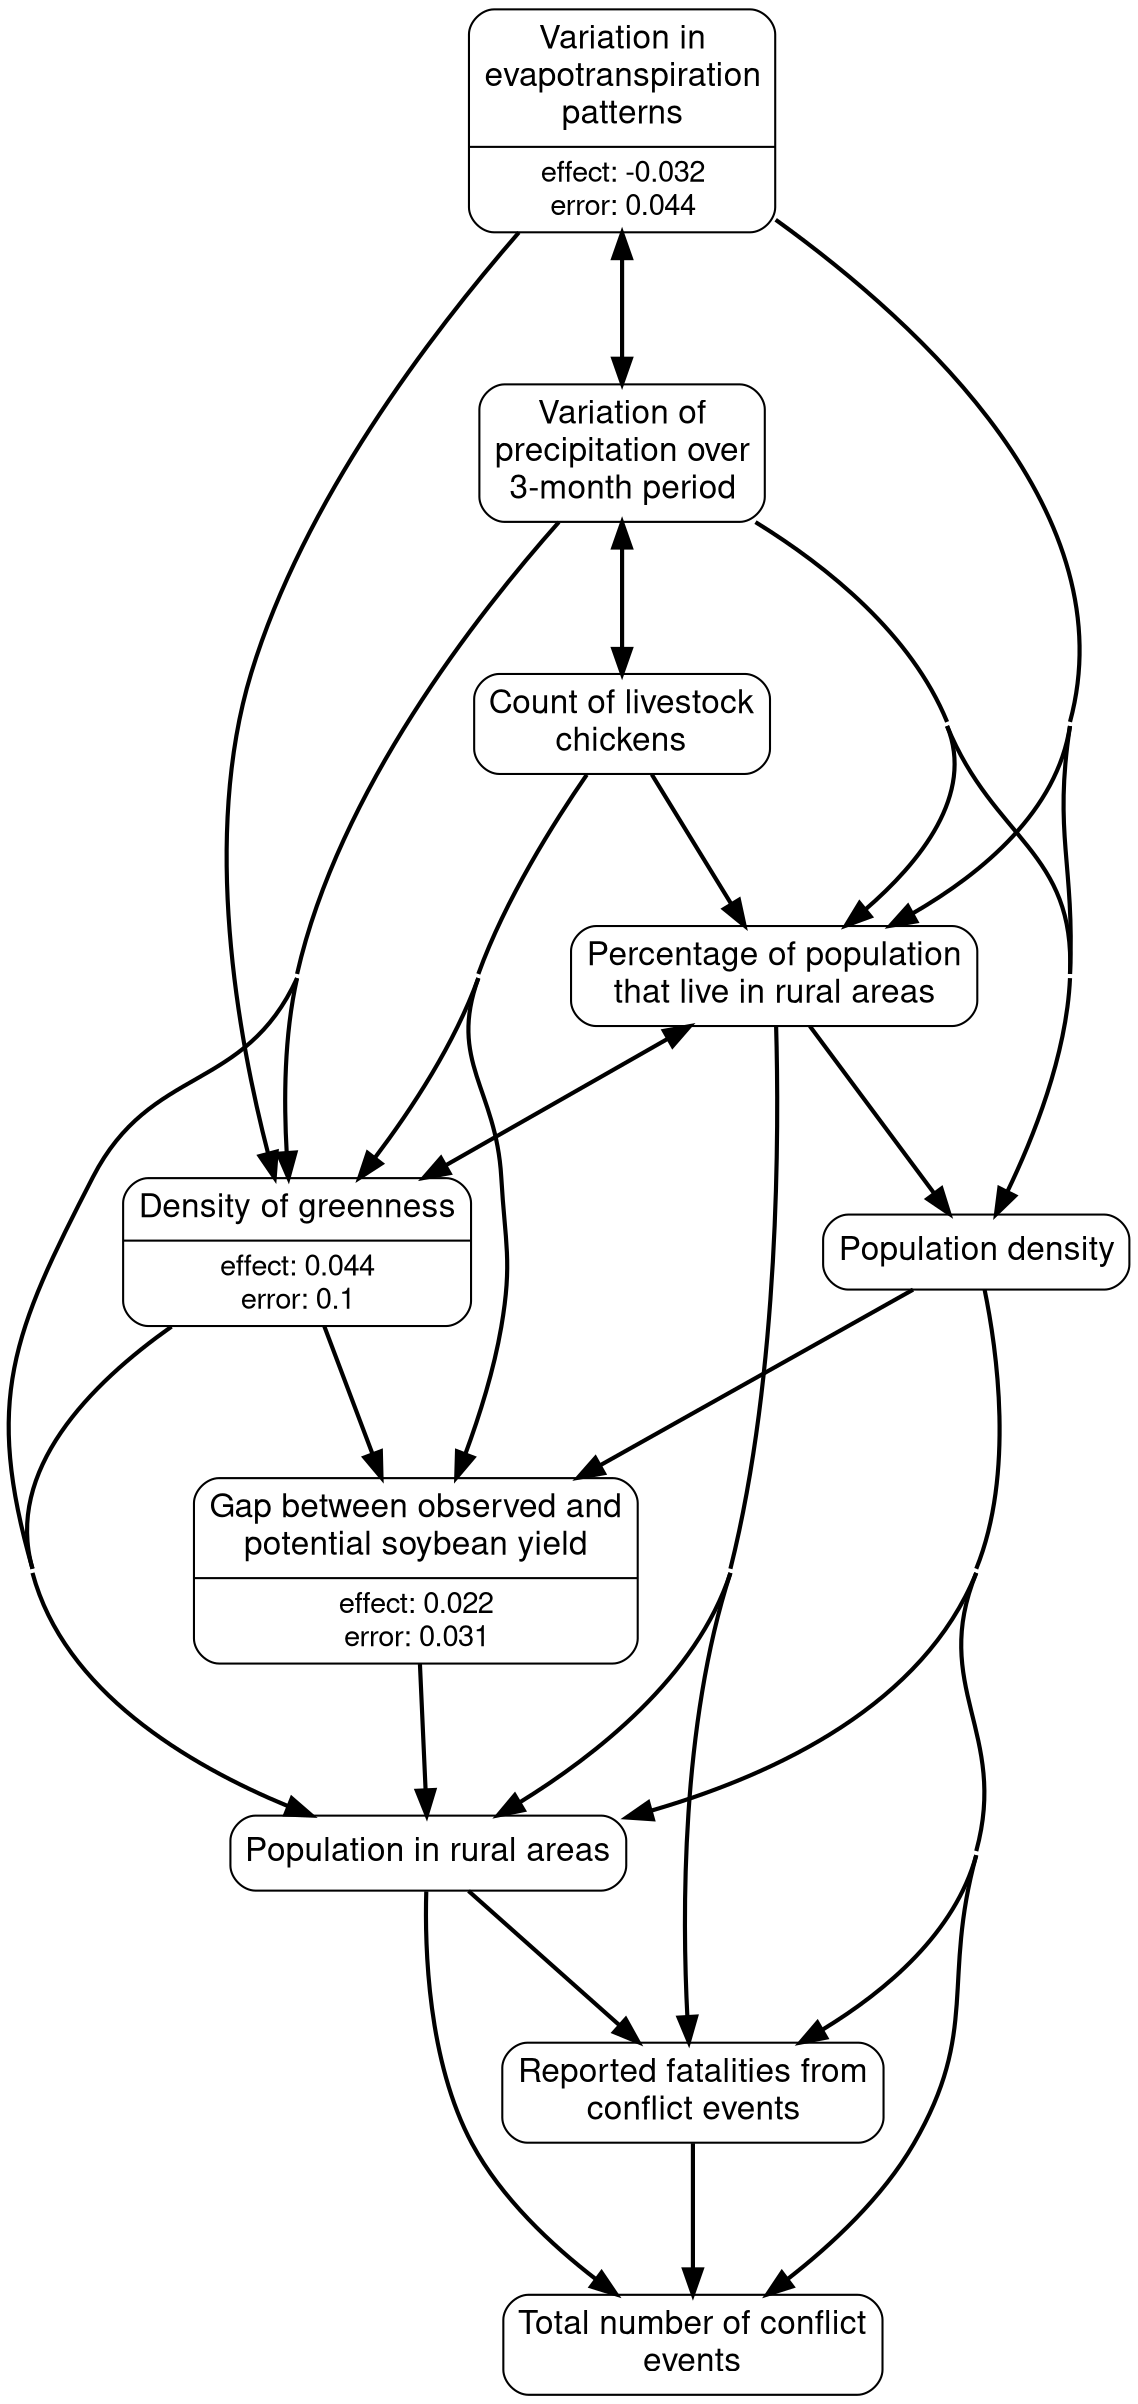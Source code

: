 # generated file for region: latin_america_and_caribbean by CausalModelRegionGenerator
strict digraph causalModel {
nodesep = 0.4;
concentrate = true;
node[shape = Mrecord, fontname = "Helvetica, Arial, sans-serif", margin = "0.07,0.05", penwidth = 1.0];
edge[arrowsize = 1.2, penwidth = 2];
ranksep=1;

# links
et_anom_m_STD_m -> spi_3_m;
et_anom_m_STD_m -> rurratio_s;
et_anom_m_STD_m -> locdensity_y;
et_anom_m_STD_m -> ndvi_act_min_m;
chicken_number_s -> spi_3_m;
chicken_number_s -> yield_gap_soybean_s;
chicken_number_s -> rurratio_s;
chicken_number_s -> ndvi_act_min_m;
spi_3_m -> et_anom_m_STD_m;
spi_3_m -> chicken_number_s;
spi_3_m -> rurpop_s;
spi_3_m -> rurratio_s;
spi_3_m -> locdensity_y;
spi_3_m -> ndvi_act_min_m;
rurpop_s -> acl_sum_evnt_m;
rurpop_s -> acl_sum_fatl_m;
yield_gap_soybean_s -> rurpop_s;
rurratio_s -> rurpop_s;
rurratio_s -> locdensity_y;
rurratio_s -> ndvi_act_min_m;
rurratio_s -> acl_sum_fatl_m;
locdensity_y -> rurpop_s;
locdensity_y -> yield_gap_soybean_s;
locdensity_y -> acl_sum_evnt_m;
locdensity_y -> acl_sum_fatl_m;
ndvi_act_min_m -> rurpop_s;
ndvi_act_min_m -> yield_gap_soybean_s;
ndvi_act_min_m -> rurratio_s;
acl_sum_fatl_m -> acl_sum_evnt_m;
# nodes
et_anom_m_STD_m [label = <{<table align="center" border="0" cellspacing="1" cellpadding="1">
<tr><td><font point-size="16">Variation in<br/>evapotranspiration<br/>patterns<br/></font></td></tr>
</table>
|<table border="0" cellspacing="1" cellpadding="0.5"><tr><td><font point-size="14">effect: -0.032</font></td></tr>
<tr><td><font point-size="14">error: 0.044</font></td></tr></table>}>, class = rankB];
chicken_number_s [label = <<table align="center" border="0" cellspacing="1" cellpadding="1">
<tr><td><font point-size="16">Count of livestock<br/>chickens<br/></font></td></tr>
</table>
>, class = rankB];
spi_3_m [label = <<table align="center" border="0" cellspacing="1" cellpadding="1">
<tr><td><font point-size="16">Variation of<br/>precipitation over<br/>3-month period<br/></font></td></tr>
</table>
>, class = rankB];
rurpop_s [label = <<table align="center" border="0" cellspacing="1" cellpadding="1">
<tr><td><font point-size="16">Population in rural areas</font></td></tr>
</table>
>, class = rankB];
yield_gap_soybean_s [label = <{<table align="center" border="0" cellspacing="1" cellpadding="1">
<tr><td><font point-size="16">Gap between observed and<br/>potential soybean yield<br/></font></td></tr>
</table>
|<table border="0" cellspacing="1" cellpadding="0.5"><tr><td><font point-size="14">effect: 0.022</font></td></tr>
<tr><td><font point-size="14">error: 0.031</font></td></tr></table>}>, class = rankB];
rurratio_s [label = <<table align="center" border="0" cellspacing="1" cellpadding="1">
<tr><td><font point-size="16">Percentage of population<br/>that live in rural areas<br/></font></td></tr>
</table>
>, class = rankB];
locdensity_y [label = <<table align="center" border="0" cellspacing="1" cellpadding="1">
<tr><td><font point-size="16">Population density</font></td></tr>
</table>
>, class = rankB];
ndvi_act_min_m [label = <{<table align="center" border="0" cellspacing="1" cellpadding="1">
<tr><td><font point-size="16">Density of greenness</font></td></tr>
</table>
|<table border="0" cellspacing="1" cellpadding="0.5"><tr><td><font point-size="14">effect: 0.044</font></td></tr>
<tr><td><font point-size="14">error: 0.1</font></td></tr></table>}>, class = rankB];
acl_sum_evnt_m [label = <<table align="center" border="0" cellspacing="1" cellpadding="1">
<tr><td><font point-size="16">Total number of conflict<br/>events<br/></font></td></tr>
</table>
>, class = rankC];
acl_sum_fatl_m [label = <<table align="center" border="0" cellspacing="1" cellpadding="1">
<tr><td><font point-size="16">Reported fatalities from<br/>conflict events<br/></font></td></tr>
</table>
>, class = rankC];
}
